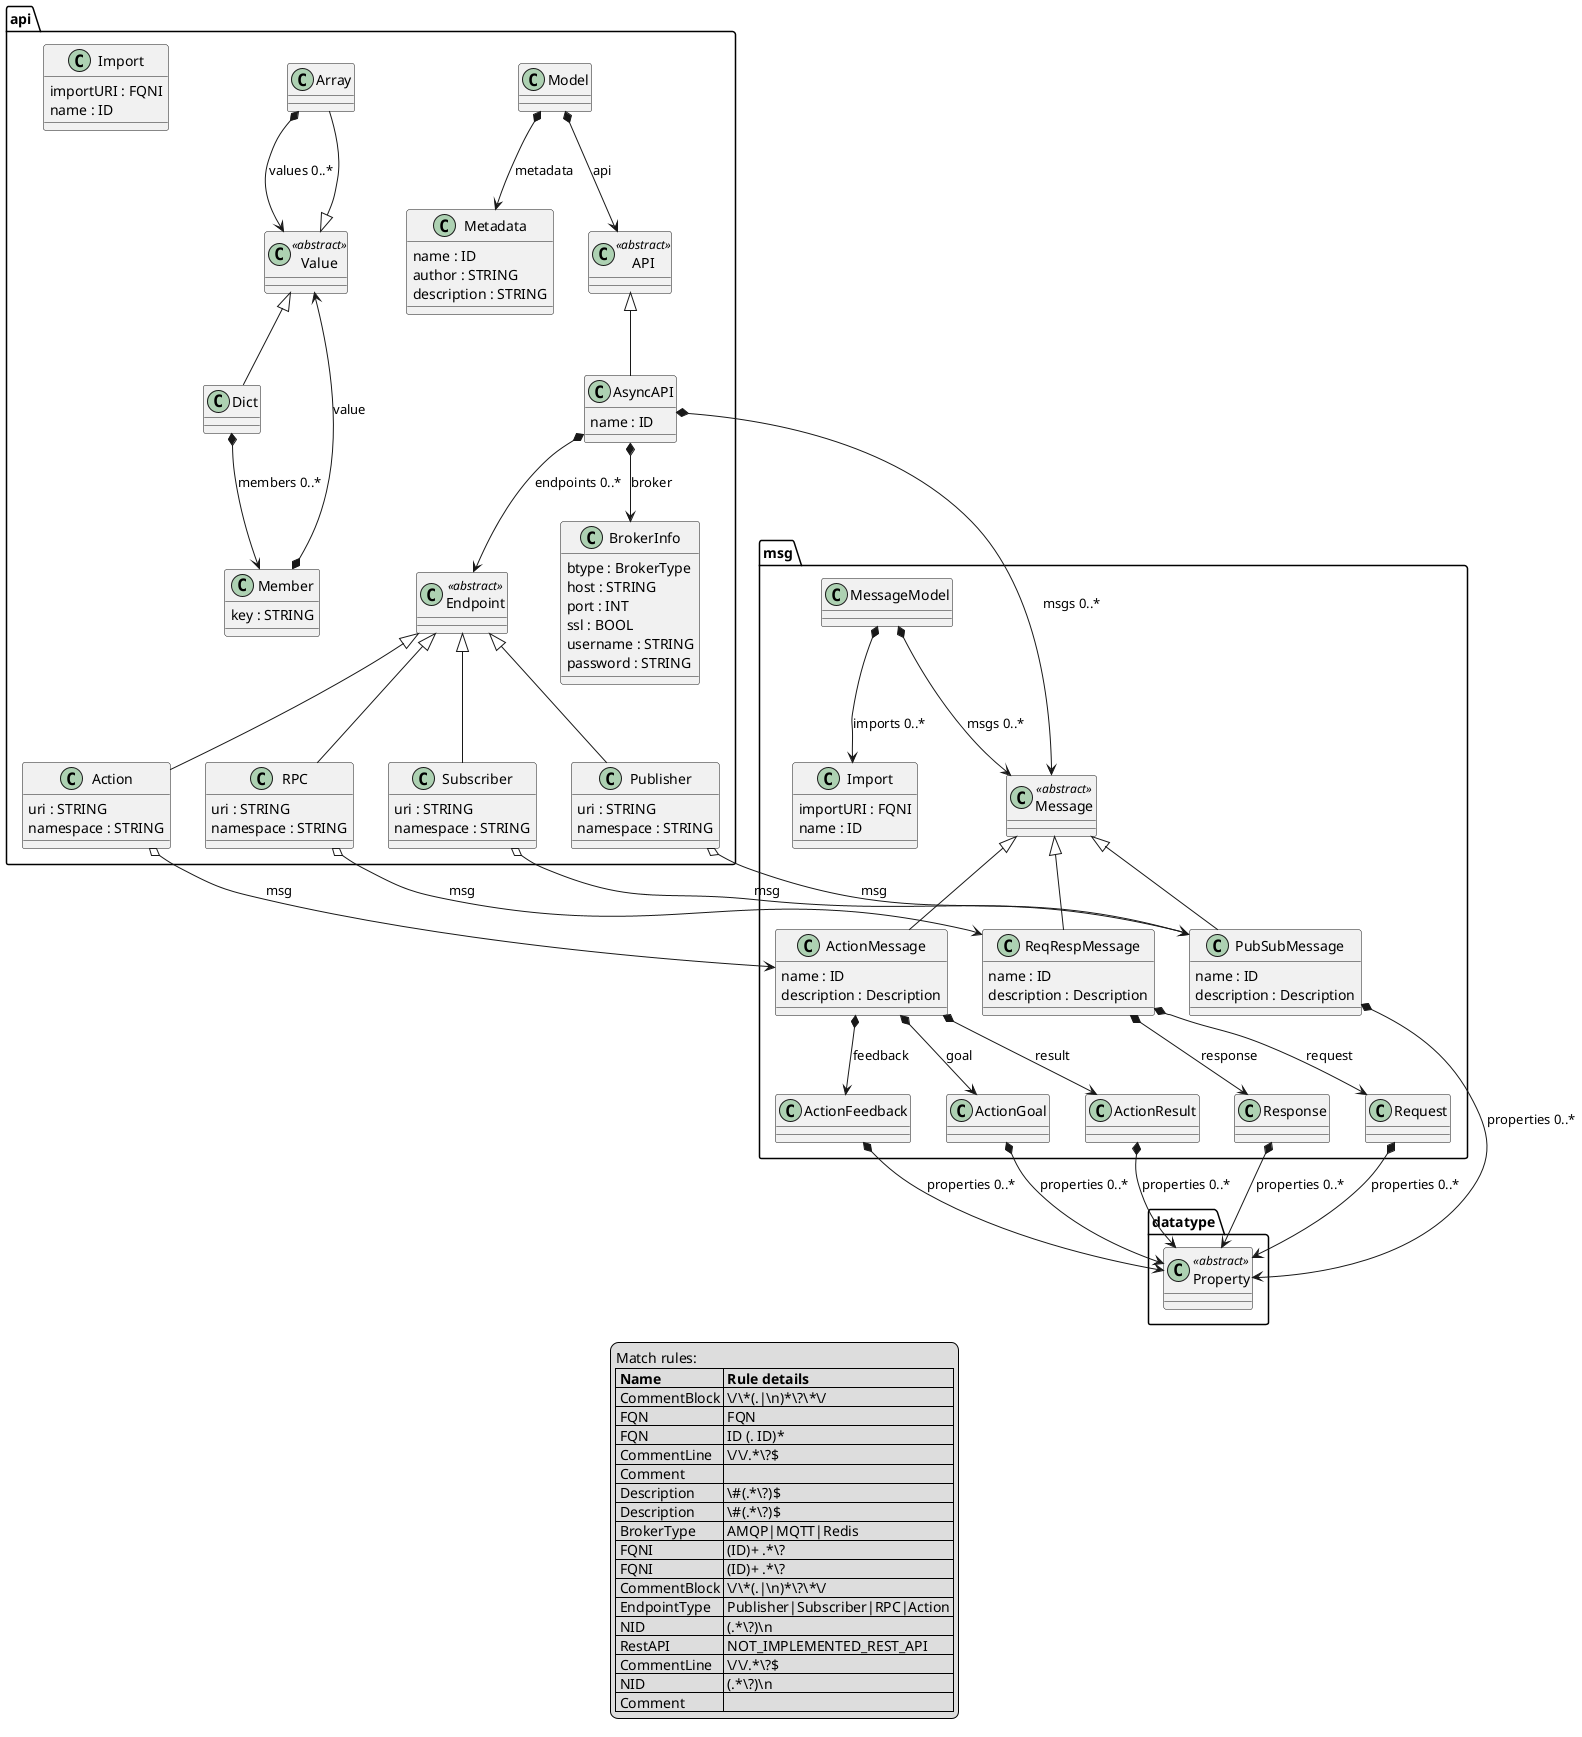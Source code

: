 @startuml
set namespaceSeparator .


class api.Model  {
}


class api.Metadata  {
  name : ID
  author : STRING
  description : STRING
}


class api.API <<abstract>> {
}


class api.AsyncAPI  {
  name : ID
}


class api.BrokerInfo  {
  btype : BrokerType
  host : STRING
  port : INT
  ssl : BOOL
  username : STRING
  password : STRING
}


class api.Endpoint <<abstract>> {
}


class api.Publisher  {
  uri : STRING
  namespace : STRING
}


class api.Subscriber  {
  uri : STRING
  namespace : STRING
}


class api.RPC  {
  uri : STRING
  namespace : STRING
}


class api.Action  {
  uri : STRING
  namespace : STRING
}


class api.Array  {
}


class api.Value <<abstract>> {
}


class api.Dict  {
}


class api.Member  {
  key : STRING
}


class api.Import  {
  importURI : FQNI
  name : ID
}


class msg.MessageModel  {
}


class msg.Message <<abstract>> {
}


class msg.PubSubMessage  {
  name : ID
  description : Description
}


class msg.Request  {
}


class msg.Response  {
}


class msg.ReqRespMessage  {
  name : ID
  description : Description
}


class msg.ActionGoal  {
}


class msg.ActionResult  {
}


class msg.ActionFeedback  {
}


class msg.ActionMessage  {
  name : ID
  description : Description
}


class msg.Import  {
  importURI : FQNI
  name : ID
}


api.Model *--> api.Metadata: metadata
api.Model *--> api.API: api
api.API <|-- api.AsyncAPI
api.AsyncAPI *--> api.BrokerInfo: broker
api.AsyncAPI *--> api.Endpoint: endpoints 0..*
api.AsyncAPI *--> msg.Message: msgs 0..*
api.Endpoint <|-- api.Publisher
api.Endpoint <|-- api.Subscriber
api.Endpoint <|-- api.RPC
api.Endpoint <|-- api.Action
api.Publisher o--> msg.PubSubMessage: msg
api.Subscriber o--> msg.PubSubMessage: msg
api.RPC o--> msg.ReqRespMessage: msg
api.Action o--> msg.ActionMessage: msg
api.Array *--> api.Value: values 0..*
api.Value <|-- api.Dict
api.Value <|-- api.Array
api.Dict *--> api.Member: members 0..*
api.Member *--> api.Value: value
msg.MessageModel *--> msg.Import: imports 0..*
msg.MessageModel *--> msg.Message: msgs 0..*
msg.Message <|-- msg.PubSubMessage
msg.Message <|-- msg.ReqRespMessage
msg.Message <|-- msg.ActionMessage
msg.PubSubMessage *--> datatype.Property: properties 0..*


class datatype.Property <<abstract>> {
}
msg.Request *--> datatype.Property: properties 0..*


class datatype.Property <<abstract>> {
}
msg.Response *--> datatype.Property: properties 0..*


class datatype.Property <<abstract>> {
}
msg.ReqRespMessage *--> msg.Request: request
msg.ReqRespMessage *--> msg.Response: response
msg.ActionGoal *--> datatype.Property: properties 0..*


class datatype.Property <<abstract>> {
}
msg.ActionResult *--> datatype.Property: properties 0..*


class datatype.Property <<abstract>> {
}
msg.ActionFeedback *--> datatype.Property: properties 0..*


class datatype.Property <<abstract>> {
}
msg.ActionMessage *--> msg.ActionGoal: goal
msg.ActionMessage *--> msg.ActionResult: result
msg.ActionMessage *--> msg.ActionFeedback: feedback

legend
  Match rules:
  |= Name  |= Rule details |
  | CommentBlock | \\/\\*(.\|\\n)*\?\\*\\/ |
  | FQN | FQN |
  | FQN | ID (. ID)* |
  | CommentLine | \\/\\/.*\?$ |
  | Comment |  |
  | Description | \\#(.*\?)$ |
  | Description | \\#(.*\?)$ |
  | BrokerType | AMQP\|MQTT\|Redis |
  | FQNI | (ID)+ .*\? |
  | FQNI | (ID)+ .*\? |
  | CommentBlock | \\/\\*(.\|\\n)*\?\\*\\/ |
  | EndpointType | Publisher\|Subscriber\|RPC\|Action |
  | NID | (.*\?)\\n |
  | RestAPI | NOT_IMPLEMENTED_REST_API |
  | CommentLine | \\/\\/.*\?$ |
  | NID | (.*\?)\\n |
  | Comment |  |
end legend

@enduml
